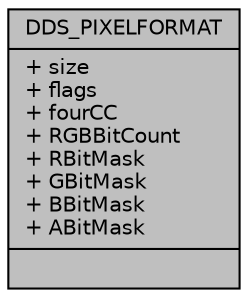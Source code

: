 digraph "DDS_PIXELFORMAT"
{
 // LATEX_PDF_SIZE
  edge [fontname="Helvetica",fontsize="10",labelfontname="Helvetica",labelfontsize="10"];
  node [fontname="Helvetica",fontsize="10",shape=record];
  Node1 [label="{DDS_PIXELFORMAT\n|+ size\l+ flags\l+ fourCC\l+ RGBBitCount\l+ RBitMask\l+ GBitMask\l+ BBitMask\l+ ABitMask\l|}",height=0.2,width=0.4,color="black", fillcolor="grey75", style="filled", fontcolor="black",tooltip=" "];
}
